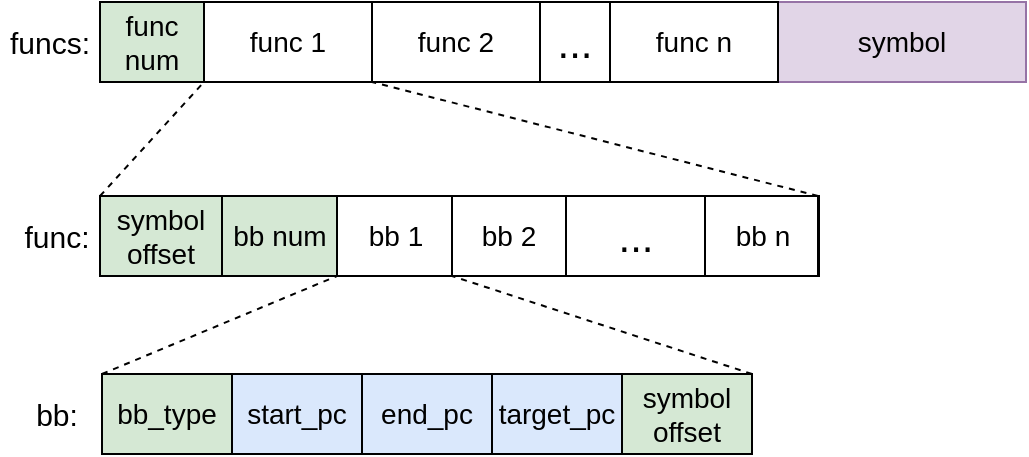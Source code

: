 <mxfile version="21.6.8" type="github">
  <diagram name="第 1 页" id="ugtEYNCoT0SjDMXIqZ7P">
    <mxGraphModel dx="961" dy="554" grid="0" gridSize="10" guides="1" tooltips="1" connect="1" arrows="1" fold="1" page="1" pageScale="1" pageWidth="827" pageHeight="1169" math="0" shadow="0">
      <root>
        <mxCell id="0" />
        <mxCell id="1" parent="0" />
        <mxCell id="d1OhDoUk9ihU9Uq7CjFA-1" value="" style="rounded=0;whiteSpace=wrap;html=1;fillColor=none;" parent="1" vertex="1">
          <mxGeometry x="145" y="130" width="463" height="40" as="geometry" />
        </mxCell>
        <mxCell id="d1OhDoUk9ihU9Uq7CjFA-2" value="&lt;font style=&quot;font-size: 14px;&quot;&gt;func num&lt;/font&gt;" style="rounded=0;whiteSpace=wrap;html=1;fillColor=#d5e8d4;labelBackgroundColor=none;labelBorderColor=none;strokeColor=default;" parent="1" vertex="1">
          <mxGeometry x="145" y="130" width="52" height="40" as="geometry" />
        </mxCell>
        <mxCell id="d1OhDoUk9ihU9Uq7CjFA-3" value="&lt;font style=&quot;font-size: 15px;&quot;&gt;funcs:&lt;/font&gt;" style="rounded=0;whiteSpace=wrap;html=1;fillColor=none;strokeColor=none;" parent="1" vertex="1">
          <mxGeometry x="95" y="130" width="50" height="40" as="geometry" />
        </mxCell>
        <mxCell id="d1OhDoUk9ihU9Uq7CjFA-4" value="&lt;font style=&quot;font-size: 21px;&quot;&gt;...&lt;/font&gt;" style="rounded=0;whiteSpace=wrap;html=1;fillColor=none;" parent="1" vertex="1">
          <mxGeometry x="365" y="130" width="35" height="40" as="geometry" />
        </mxCell>
        <mxCell id="d1OhDoUk9ihU9Uq7CjFA-5" value="" style="rounded=0;whiteSpace=wrap;html=1;fillColor=none;" parent="1" vertex="1">
          <mxGeometry x="146" y="316" width="325" height="40" as="geometry" />
        </mxCell>
        <mxCell id="d1OhDoUk9ihU9Uq7CjFA-11" value="" style="rounded=0;whiteSpace=wrap;html=1;fillColor=none;" parent="1" vertex="1">
          <mxGeometry x="145" y="227" width="359" height="40" as="geometry" />
        </mxCell>
        <mxCell id="d1OhDoUk9ihU9Uq7CjFA-12" value="&lt;span style=&quot;font-size: 14px;&quot;&gt;symbol&lt;br&gt;offset&lt;br&gt;&lt;/span&gt;" style="rounded=0;whiteSpace=wrap;html=1;fillColor=#d5e8d4;strokeColor=default;" parent="1" vertex="1">
          <mxGeometry x="145" y="227" width="61" height="40" as="geometry" />
        </mxCell>
        <mxCell id="d1OhDoUk9ihU9Uq7CjFA-13" value="&lt;font style=&quot;font-size: 15px;&quot;&gt;func:&lt;/font&gt;" style="rounded=0;whiteSpace=wrap;html=1;fillColor=none;strokeColor=none;" parent="1" vertex="1">
          <mxGeometry x="102" y="227" width="43" height="40" as="geometry" />
        </mxCell>
        <mxCell id="d1OhDoUk9ihU9Uq7CjFA-15" value="&lt;font style=&quot;font-size: 14px;&quot;&gt;bb n&lt;/font&gt;" style="rounded=0;whiteSpace=wrap;html=1;fillColor=none;" parent="1" vertex="1">
          <mxGeometry x="447.5" y="227" width="57" height="40" as="geometry" />
        </mxCell>
        <mxCell id="d1OhDoUk9ihU9Uq7CjFA-19" value="&lt;font style=&quot;font-size: 14px;&quot;&gt;bb 2&lt;/font&gt;" style="rounded=0;whiteSpace=wrap;html=1;fillColor=none;" parent="1" vertex="1">
          <mxGeometry x="321" y="227" width="57" height="40" as="geometry" />
        </mxCell>
        <mxCell id="d1OhDoUk9ihU9Uq7CjFA-20" value="&lt;font style=&quot;font-size: 14px;&quot;&gt;bb 1&lt;/font&gt;" style="rounded=0;whiteSpace=wrap;html=1;fillColor=none;" parent="1" vertex="1">
          <mxGeometry x="263.5" y="227" width="57.5" height="40" as="geometry" />
        </mxCell>
        <mxCell id="d1OhDoUk9ihU9Uq7CjFA-21" value="&lt;font style=&quot;font-size: 21px;&quot;&gt;...&lt;/font&gt;" style="rounded=0;whiteSpace=wrap;html=1;fillColor=none;" parent="1" vertex="1">
          <mxGeometry x="378" y="227" width="69.5" height="40" as="geometry" />
        </mxCell>
        <mxCell id="d1OhDoUk9ihU9Uq7CjFA-25" value="&lt;font style=&quot;font-size: 14px;&quot;&gt;start_pc&lt;/font&gt;" style="rounded=0;whiteSpace=wrap;html=1;fillColor=#dae8fc;strokeColor=default;" parent="1" vertex="1">
          <mxGeometry x="211" y="316" width="65" height="40" as="geometry" />
        </mxCell>
        <mxCell id="d1OhDoUk9ihU9Uq7CjFA-28" value="&lt;font style=&quot;font-size: 14px;&quot;&gt;end_pc&lt;/font&gt;" style="rounded=0;whiteSpace=wrap;html=1;fillColor=#dae8fc;strokeColor=default;" parent="1" vertex="1">
          <mxGeometry x="276" y="316" width="65" height="40" as="geometry" />
        </mxCell>
        <mxCell id="d1OhDoUk9ihU9Uq7CjFA-43" value="" style="endArrow=none;dashed=1;html=1;rounded=0;entryX=1;entryY=1;entryDx=0;entryDy=0;exitX=0;exitY=0;exitDx=0;exitDy=0;fontStyle=0" parent="1" source="d1OhDoUk9ihU9Uq7CjFA-12" target="d1OhDoUk9ihU9Uq7CjFA-2" edge="1">
          <mxGeometry width="50" height="50" relative="1" as="geometry">
            <mxPoint x="365" y="205" as="sourcePoint" />
            <mxPoint x="436" y="186" as="targetPoint" />
          </mxGeometry>
        </mxCell>
        <mxCell id="d1OhDoUk9ihU9Uq7CjFA-44" value="" style="endArrow=none;dashed=1;html=1;rounded=0;entryX=1;entryY=1;entryDx=0;entryDy=0;exitX=1;exitY=0;exitDx=0;exitDy=0;" parent="1" source="d1OhDoUk9ihU9Uq7CjFA-11" target="mIDhIIqL29102pUql5Bg-2" edge="1">
          <mxGeometry width="50" height="50" relative="1" as="geometry">
            <mxPoint x="795.0" y="227.0" as="sourcePoint" />
            <mxPoint x="355" y="170" as="targetPoint" />
          </mxGeometry>
        </mxCell>
        <mxCell id="d1OhDoUk9ihU9Uq7CjFA-49" value="&lt;span style=&quot;font-size: 14px;&quot;&gt;bb_type&lt;/span&gt;" style="rounded=0;whiteSpace=wrap;html=1;fillColor=#d5e8d4;strokeColor=default;" parent="1" vertex="1">
          <mxGeometry x="146" y="316" width="65" height="40" as="geometry" />
        </mxCell>
        <mxCell id="d1OhDoUk9ihU9Uq7CjFA-56" value="" style="endArrow=none;dashed=1;html=1;rounded=0;entryX=0;entryY=1;entryDx=0;entryDy=0;exitX=0;exitY=0;exitDx=0;exitDy=0;" parent="1" source="d1OhDoUk9ihU9Uq7CjFA-49" target="d1OhDoUk9ihU9Uq7CjFA-20" edge="1">
          <mxGeometry width="50" height="50" relative="1" as="geometry">
            <mxPoint x="164" y="332" as="sourcePoint" />
            <mxPoint x="214" y="282" as="targetPoint" />
          </mxGeometry>
        </mxCell>
        <mxCell id="d1OhDoUk9ihU9Uq7CjFA-57" value="" style="endArrow=none;dashed=1;html=1;rounded=0;entryX=1;entryY=1;entryDx=0;entryDy=0;exitX=1;exitY=0;exitDx=0;exitDy=0;" parent="1" source="mIDhIIqL29102pUql5Bg-5" target="d1OhDoUk9ihU9Uq7CjFA-20" edge="1">
          <mxGeometry width="50" height="50" relative="1" as="geometry">
            <mxPoint x="257" y="429" as="sourcePoint" />
            <mxPoint x="307" y="379" as="targetPoint" />
          </mxGeometry>
        </mxCell>
        <mxCell id="mIDhIIqL29102pUql5Bg-1" value="&lt;font style=&quot;font-size: 14px;&quot;&gt;symbol&lt;/font&gt;" style="rounded=0;whiteSpace=wrap;html=1;fillColor=#e1d5e7;strokeColor=#9673a6;" vertex="1" parent="1">
          <mxGeometry x="484" y="130" width="124" height="40" as="geometry" />
        </mxCell>
        <mxCell id="mIDhIIqL29102pUql5Bg-2" value="&lt;font style=&quot;font-size: 14px;&quot;&gt;func 1&lt;/font&gt;" style="rounded=0;whiteSpace=wrap;html=1;fillColor=none;labelBackgroundColor=none;labelBorderColor=none;" vertex="1" parent="1">
          <mxGeometry x="197" y="130" width="84" height="40" as="geometry" />
        </mxCell>
        <mxCell id="mIDhIIqL29102pUql5Bg-3" value="&lt;font style=&quot;font-size: 14px;&quot;&gt;func 2&lt;/font&gt;" style="rounded=0;whiteSpace=wrap;html=1;fillColor=none;labelBackgroundColor=none;labelBorderColor=none;" vertex="1" parent="1">
          <mxGeometry x="281" y="130" width="84" height="40" as="geometry" />
        </mxCell>
        <mxCell id="mIDhIIqL29102pUql5Bg-4" value="&lt;font style=&quot;font-size: 14px;&quot;&gt;func n&lt;/font&gt;" style="rounded=0;whiteSpace=wrap;html=1;fillColor=none;labelBackgroundColor=none;labelBorderColor=none;" vertex="1" parent="1">
          <mxGeometry x="400" y="130" width="84" height="40" as="geometry" />
        </mxCell>
        <mxCell id="mIDhIIqL29102pUql5Bg-5" value="&lt;font style=&quot;font-size: 14px;&quot;&gt;symbol&lt;br&gt;offset&lt;br&gt;&lt;/font&gt;" style="rounded=0;whiteSpace=wrap;html=1;fillColor=#d5e8d4;strokeColor=default;" vertex="1" parent="1">
          <mxGeometry x="406" y="316" width="65" height="40" as="geometry" />
        </mxCell>
        <mxCell id="mIDhIIqL29102pUql5Bg-6" value="&lt;font style=&quot;font-size: 14px;&quot;&gt;bb num&lt;/font&gt;" style="rounded=0;whiteSpace=wrap;html=1;fillColor=#d5e8d4;strokeColor=default;" vertex="1" parent="1">
          <mxGeometry x="206" y="227" width="57.5" height="40" as="geometry" />
        </mxCell>
        <mxCell id="mIDhIIqL29102pUql5Bg-7" value="&lt;font style=&quot;font-size: 15px;&quot;&gt;bb:&lt;/font&gt;" style="rounded=0;whiteSpace=wrap;html=1;fillColor=none;strokeColor=none;" vertex="1" parent="1">
          <mxGeometry x="102" y="316" width="43" height="40" as="geometry" />
        </mxCell>
        <mxCell id="mIDhIIqL29102pUql5Bg-8" value="&lt;font style=&quot;font-size: 14px;&quot;&gt;target_pc&lt;/font&gt;" style="rounded=0;whiteSpace=wrap;html=1;fillColor=#dae8fc;strokeColor=default;" vertex="1" parent="1">
          <mxGeometry x="341" y="316" width="65" height="40" as="geometry" />
        </mxCell>
      </root>
    </mxGraphModel>
  </diagram>
</mxfile>
